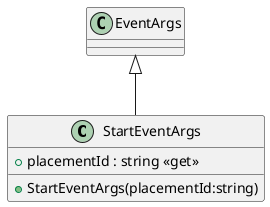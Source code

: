 @startuml
class StartEventArgs {
    + placementId : string <<get>>
    + StartEventArgs(placementId:string)
}
EventArgs <|-- StartEventArgs
@enduml
